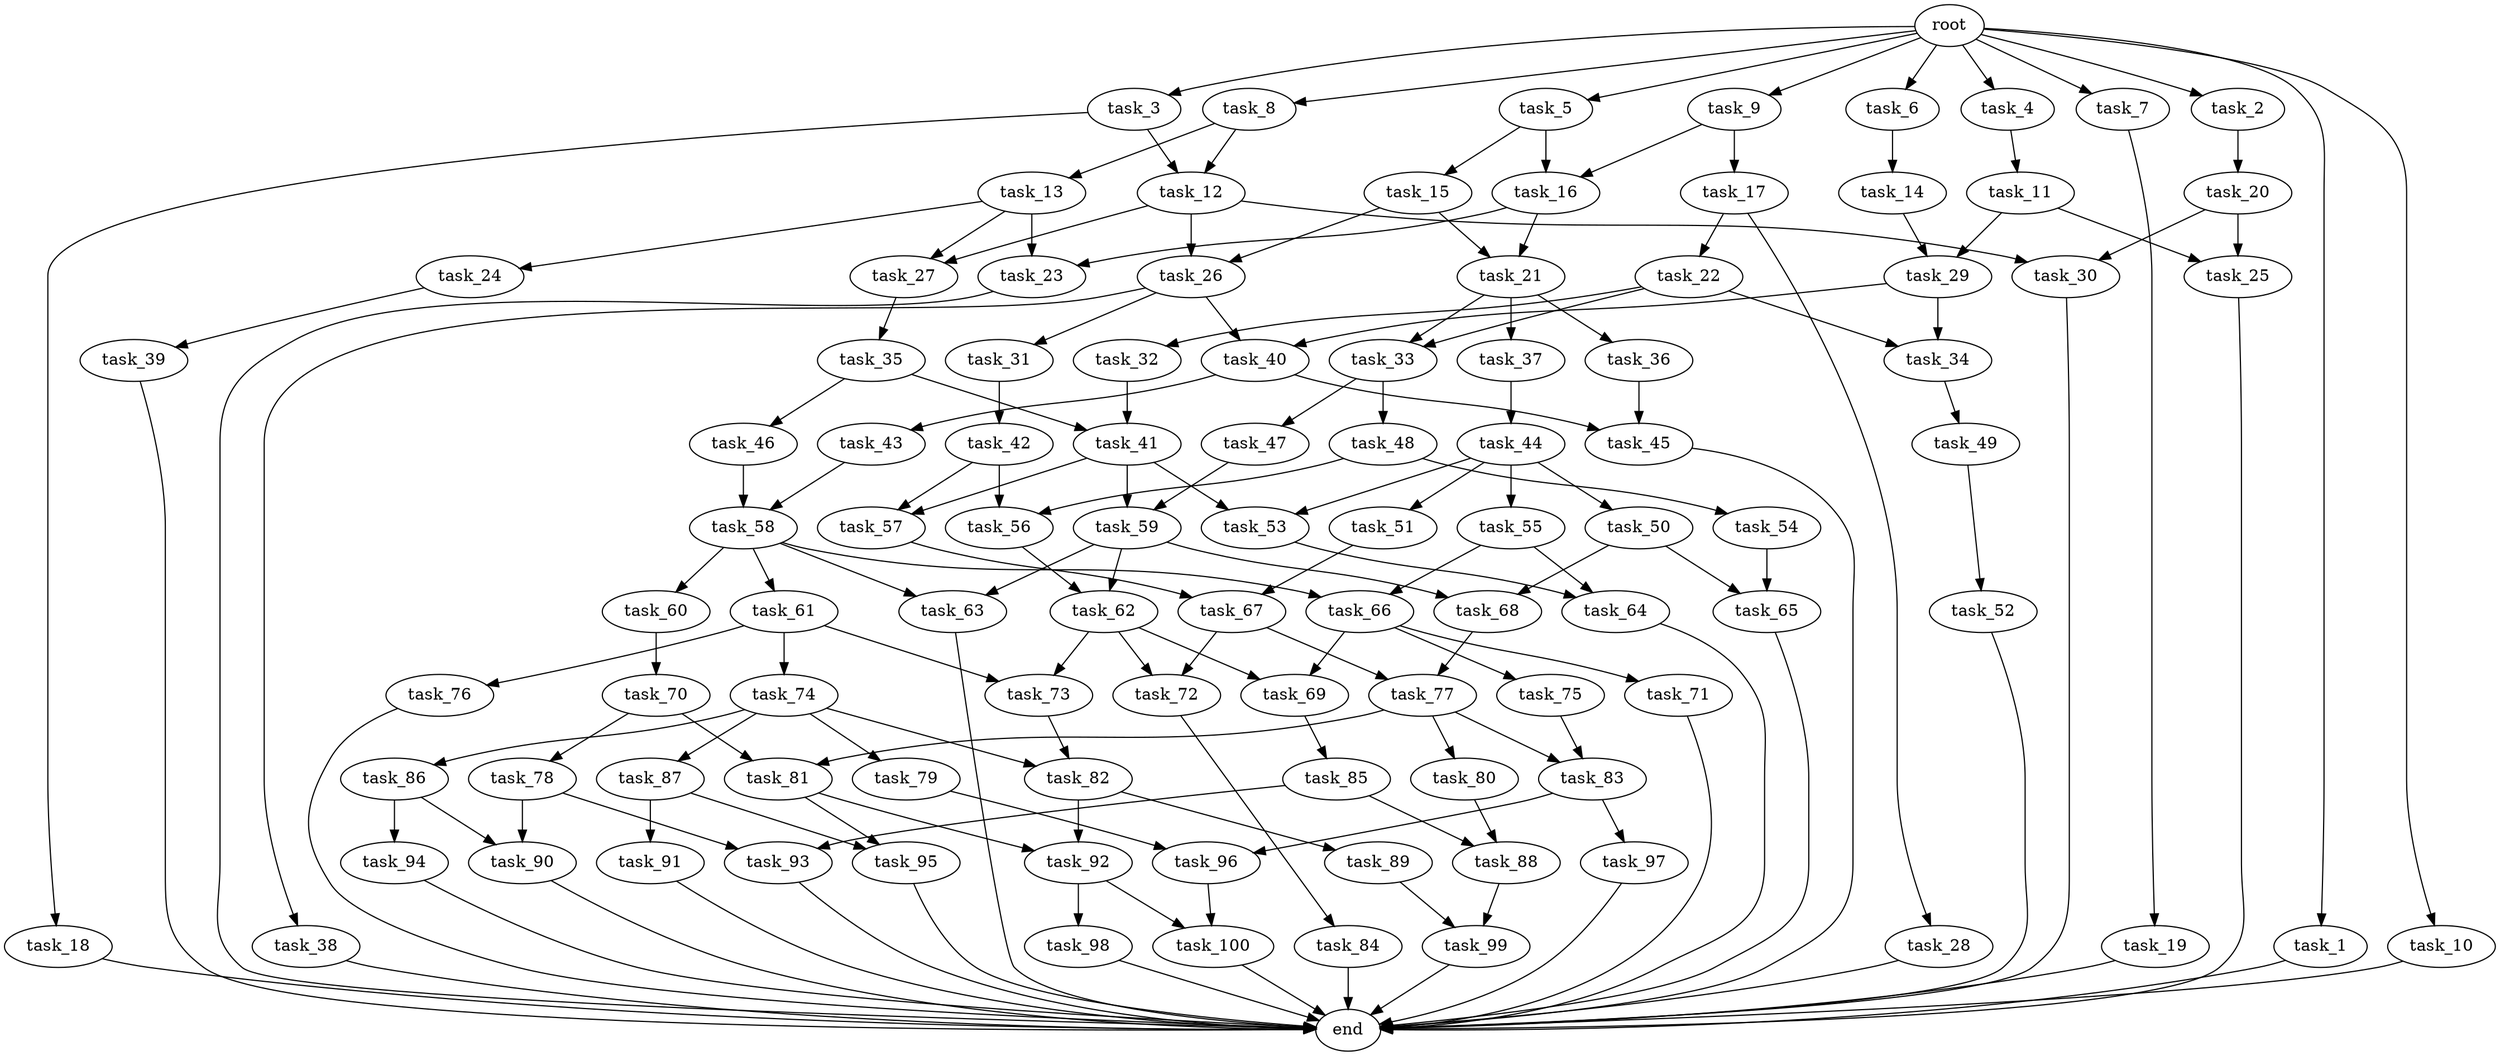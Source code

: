 digraph G {
  task_19 [size="8.303317e+08"];
  task_53 [size="2.043531e+09"];
  task_69 [size="4.201666e+09"];
  task_25 [size="3.087216e+09"];
  task_51 [size="4.301708e+09"];
  task_61 [size="1.119346e+08"];
  task_72 [size="3.937102e+09"];
  task_59 [size="2.095438e+09"];
  task_6 [size="2.920479e+09"];
  root [size="0.000000e+00"];
  task_3 [size="4.453878e+09"];
  task_60 [size="1.235753e+09"];
  task_76 [size="4.104647e+09"];
  task_48 [size="1.362891e+09"];
  task_84 [size="7.652292e+08"];
  task_86 [size="4.599801e+09"];
  task_11 [size="4.438852e+09"];
  task_54 [size="4.816035e+09"];
  task_36 [size="2.268343e+09"];
  task_97 [size="2.357854e+09"];
  task_58 [size="3.638805e+09"];
  task_62 [size="4.037678e+09"];
  task_57 [size="3.863290e+09"];
  task_22 [size="3.492765e+09"];
  task_28 [size="1.365916e+09"];
  task_41 [size="4.098349e+09"];
  task_78 [size="7.980767e+08"];
  task_47 [size="4.190666e+09"];
  task_43 [size="4.127851e+09"];
  task_94 [size="5.361831e+08"];
  task_9 [size="3.213350e+09"];
  task_68 [size="8.451223e+08"];
  task_70 [size="2.632222e+09"];
  task_23 [size="1.101027e+09"];
  task_88 [size="2.532773e+09"];
  task_8 [size="4.406878e+09"];
  task_87 [size="3.750449e+09"];
  task_35 [size="1.749227e+09"];
  task_42 [size="4.261011e+09"];
  end [size="0.000000e+00"];
  task_63 [size="4.161905e+09"];
  task_45 [size="4.495112e+09"];
  task_17 [size="4.047625e+08"];
  task_7 [size="2.770073e+09"];
  task_13 [size="1.591999e+09"];
  task_1 [size="7.691867e+08"];
  task_100 [size="3.375244e+09"];
  task_89 [size="1.919512e+09"];
  task_83 [size="3.792768e+09"];
  task_74 [size="5.045132e+08"];
  task_90 [size="1.287867e+09"];
  task_34 [size="2.008522e+09"];
  task_85 [size="2.434099e+09"];
  task_98 [size="4.812741e+09"];
  task_67 [size="2.500910e+09"];
  task_21 [size="1.496597e+09"];
  task_82 [size="3.513263e+08"];
  task_20 [size="3.967116e+09"];
  task_52 [size="4.355084e+08"];
  task_50 [size="4.399124e+09"];
  task_31 [size="4.842660e+09"];
  task_93 [size="3.002571e+08"];
  task_79 [size="4.629750e+09"];
  task_15 [size="2.927679e+09"];
  task_96 [size="2.551482e+08"];
  task_5 [size="3.383785e+09"];
  task_12 [size="4.173339e+09"];
  task_32 [size="4.073142e+08"];
  task_4 [size="9.551599e+08"];
  task_44 [size="1.353918e+07"];
  task_16 [size="4.534300e+09"];
  task_92 [size="1.136198e+09"];
  task_18 [size="2.799285e+09"];
  task_80 [size="2.678397e+09"];
  task_37 [size="1.993593e+08"];
  task_71 [size="4.289140e+09"];
  task_24 [size="4.148705e+09"];
  task_64 [size="8.940286e+08"];
  task_26 [size="3.789789e+09"];
  task_81 [size="4.864116e+09"];
  task_66 [size="1.332147e+09"];
  task_56 [size="4.678603e+09"];
  task_33 [size="1.520900e+08"];
  task_77 [size="4.594434e+09"];
  task_14 [size="1.403707e+09"];
  task_65 [size="4.848131e+09"];
  task_99 [size="3.735057e+09"];
  task_29 [size="1.194359e+09"];
  task_73 [size="2.634105e+09"];
  task_49 [size="1.366731e+09"];
  task_30 [size="2.696062e+09"];
  task_55 [size="4.769894e+09"];
  task_75 [size="4.940535e+09"];
  task_46 [size="4.685106e+09"];
  task_27 [size="1.027788e+08"];
  task_39 [size="8.040625e+08"];
  task_38 [size="2.368117e+08"];
  task_2 [size="4.483215e+09"];
  task_91 [size="6.168544e+07"];
  task_95 [size="2.496428e+08"];
  task_40 [size="2.171791e+09"];
  task_10 [size="2.866212e+09"];

  task_19 -> end [size="1.000000e-12"];
  task_53 -> task_64 [size="2.043531e+08"];
  task_69 -> task_85 [size="4.201666e+08"];
  task_25 -> end [size="1.000000e-12"];
  task_51 -> task_67 [size="8.603416e+08"];
  task_61 -> task_73 [size="2.238692e+07"];
  task_61 -> task_74 [size="2.238692e+07"];
  task_61 -> task_76 [size="2.238692e+07"];
  task_72 -> task_84 [size="3.937102e+08"];
  task_59 -> task_62 [size="2.095438e+08"];
  task_59 -> task_63 [size="2.095438e+08"];
  task_59 -> task_68 [size="2.095438e+08"];
  task_6 -> task_14 [size="5.840957e+08"];
  root -> task_2 [size="1.000000e-12"];
  root -> task_7 [size="1.000000e-12"];
  root -> task_4 [size="1.000000e-12"];
  root -> task_5 [size="1.000000e-12"];
  root -> task_3 [size="1.000000e-12"];
  root -> task_8 [size="1.000000e-12"];
  root -> task_9 [size="1.000000e-12"];
  root -> task_10 [size="1.000000e-12"];
  root -> task_6 [size="1.000000e-12"];
  root -> task_1 [size="1.000000e-12"];
  task_3 -> task_12 [size="8.907755e+08"];
  task_3 -> task_18 [size="8.907755e+08"];
  task_60 -> task_70 [size="2.471506e+08"];
  task_76 -> end [size="1.000000e-12"];
  task_48 -> task_54 [size="2.725781e+08"];
  task_48 -> task_56 [size="2.725781e+08"];
  task_84 -> end [size="1.000000e-12"];
  task_86 -> task_94 [size="9.199602e+08"];
  task_86 -> task_90 [size="9.199602e+08"];
  task_11 -> task_29 [size="8.877705e+08"];
  task_11 -> task_25 [size="8.877705e+08"];
  task_54 -> task_65 [size="9.632069e+08"];
  task_36 -> task_45 [size="4.536687e+08"];
  task_97 -> end [size="1.000000e-12"];
  task_58 -> task_61 [size="3.638805e+08"];
  task_58 -> task_60 [size="3.638805e+08"];
  task_58 -> task_63 [size="3.638805e+08"];
  task_58 -> task_66 [size="3.638805e+08"];
  task_62 -> task_73 [size="4.037678e+08"];
  task_62 -> task_72 [size="4.037678e+08"];
  task_62 -> task_69 [size="4.037678e+08"];
  task_57 -> task_67 [size="3.863290e+08"];
  task_22 -> task_34 [size="6.985530e+08"];
  task_22 -> task_32 [size="6.985530e+08"];
  task_22 -> task_33 [size="6.985530e+08"];
  task_28 -> end [size="1.000000e-12"];
  task_41 -> task_53 [size="4.098349e+08"];
  task_41 -> task_57 [size="4.098349e+08"];
  task_41 -> task_59 [size="4.098349e+08"];
  task_78 -> task_93 [size="1.596153e+08"];
  task_78 -> task_90 [size="1.596153e+08"];
  task_47 -> task_59 [size="8.381331e+08"];
  task_43 -> task_58 [size="8.255702e+08"];
  task_94 -> end [size="1.000000e-12"];
  task_9 -> task_17 [size="6.426699e+08"];
  task_9 -> task_16 [size="6.426699e+08"];
  task_68 -> task_77 [size="8.451223e+07"];
  task_70 -> task_78 [size="5.264443e+08"];
  task_70 -> task_81 [size="5.264443e+08"];
  task_23 -> end [size="1.000000e-12"];
  task_88 -> task_99 [size="2.532773e+08"];
  task_8 -> task_12 [size="8.813755e+08"];
  task_8 -> task_13 [size="8.813755e+08"];
  task_87 -> task_91 [size="7.500899e+08"];
  task_87 -> task_95 [size="7.500899e+08"];
  task_35 -> task_46 [size="3.498454e+08"];
  task_35 -> task_41 [size="3.498454e+08"];
  task_42 -> task_57 [size="8.522022e+08"];
  task_42 -> task_56 [size="8.522022e+08"];
  task_63 -> end [size="1.000000e-12"];
  task_45 -> end [size="1.000000e-12"];
  task_17 -> task_22 [size="8.095250e+07"];
  task_17 -> task_28 [size="8.095250e+07"];
  task_7 -> task_19 [size="5.540146e+08"];
  task_13 -> task_24 [size="3.183997e+08"];
  task_13 -> task_27 [size="3.183997e+08"];
  task_13 -> task_23 [size="3.183997e+08"];
  task_1 -> end [size="1.000000e-12"];
  task_100 -> end [size="1.000000e-12"];
  task_89 -> task_99 [size="3.839023e+08"];
  task_83 -> task_96 [size="3.792768e+08"];
  task_83 -> task_97 [size="3.792768e+08"];
  task_74 -> task_86 [size="1.009026e+08"];
  task_74 -> task_82 [size="1.009026e+08"];
  task_74 -> task_79 [size="1.009026e+08"];
  task_74 -> task_87 [size="1.009026e+08"];
  task_90 -> end [size="1.000000e-12"];
  task_34 -> task_49 [size="2.008522e+08"];
  task_85 -> task_88 [size="4.868198e+08"];
  task_85 -> task_93 [size="4.868198e+08"];
  task_98 -> end [size="1.000000e-12"];
  task_67 -> task_77 [size="2.500910e+08"];
  task_67 -> task_72 [size="2.500910e+08"];
  task_21 -> task_37 [size="1.496597e+08"];
  task_21 -> task_36 [size="1.496597e+08"];
  task_21 -> task_33 [size="1.496597e+08"];
  task_82 -> task_92 [size="3.513263e+07"];
  task_82 -> task_89 [size="3.513263e+07"];
  task_20 -> task_30 [size="7.934232e+08"];
  task_20 -> task_25 [size="7.934232e+08"];
  task_52 -> end [size="1.000000e-12"];
  task_50 -> task_65 [size="8.798248e+08"];
  task_50 -> task_68 [size="8.798248e+08"];
  task_31 -> task_42 [size="9.685320e+08"];
  task_93 -> end [size="1.000000e-12"];
  task_79 -> task_96 [size="9.259500e+08"];
  task_15 -> task_21 [size="5.855359e+08"];
  task_15 -> task_26 [size="5.855359e+08"];
  task_96 -> task_100 [size="2.551482e+07"];
  task_5 -> task_16 [size="6.767571e+08"];
  task_5 -> task_15 [size="6.767571e+08"];
  task_12 -> task_30 [size="4.173339e+08"];
  task_12 -> task_27 [size="4.173339e+08"];
  task_12 -> task_26 [size="4.173339e+08"];
  task_32 -> task_41 [size="8.146285e+07"];
  task_4 -> task_11 [size="1.910320e+08"];
  task_44 -> task_50 [size="2.707836e+06"];
  task_44 -> task_53 [size="2.707836e+06"];
  task_44 -> task_55 [size="2.707836e+06"];
  task_44 -> task_51 [size="2.707836e+06"];
  task_16 -> task_21 [size="4.534300e+08"];
  task_16 -> task_23 [size="4.534300e+08"];
  task_92 -> task_100 [size="1.136198e+08"];
  task_92 -> task_98 [size="1.136198e+08"];
  task_18 -> end [size="1.000000e-12"];
  task_80 -> task_88 [size="5.356795e+08"];
  task_37 -> task_44 [size="3.987186e+07"];
  task_71 -> end [size="1.000000e-12"];
  task_24 -> task_39 [size="8.297411e+08"];
  task_64 -> end [size="1.000000e-12"];
  task_26 -> task_31 [size="3.789789e+08"];
  task_26 -> task_40 [size="3.789789e+08"];
  task_26 -> task_38 [size="3.789789e+08"];
  task_81 -> task_92 [size="4.864116e+08"];
  task_81 -> task_95 [size="4.864116e+08"];
  task_66 -> task_69 [size="1.332147e+08"];
  task_66 -> task_71 [size="1.332147e+08"];
  task_66 -> task_75 [size="1.332147e+08"];
  task_56 -> task_62 [size="4.678603e+08"];
  task_33 -> task_47 [size="1.520900e+07"];
  task_33 -> task_48 [size="1.520900e+07"];
  task_77 -> task_81 [size="4.594434e+08"];
  task_77 -> task_80 [size="4.594434e+08"];
  task_77 -> task_83 [size="4.594434e+08"];
  task_14 -> task_29 [size="2.807414e+08"];
  task_65 -> end [size="1.000000e-12"];
  task_99 -> end [size="1.000000e-12"];
  task_29 -> task_40 [size="1.194359e+08"];
  task_29 -> task_34 [size="1.194359e+08"];
  task_73 -> task_82 [size="2.634105e+08"];
  task_49 -> task_52 [size="2.733463e+08"];
  task_30 -> end [size="1.000000e-12"];
  task_55 -> task_66 [size="9.539788e+08"];
  task_55 -> task_64 [size="9.539788e+08"];
  task_75 -> task_83 [size="9.881070e+08"];
  task_46 -> task_58 [size="9.370213e+08"];
  task_27 -> task_35 [size="1.027788e+07"];
  task_39 -> end [size="1.000000e-12"];
  task_38 -> end [size="1.000000e-12"];
  task_2 -> task_20 [size="8.966431e+08"];
  task_91 -> end [size="1.000000e-12"];
  task_95 -> end [size="1.000000e-12"];
  task_40 -> task_43 [size="2.171791e+08"];
  task_40 -> task_45 [size="2.171791e+08"];
  task_10 -> end [size="1.000000e-12"];
}
